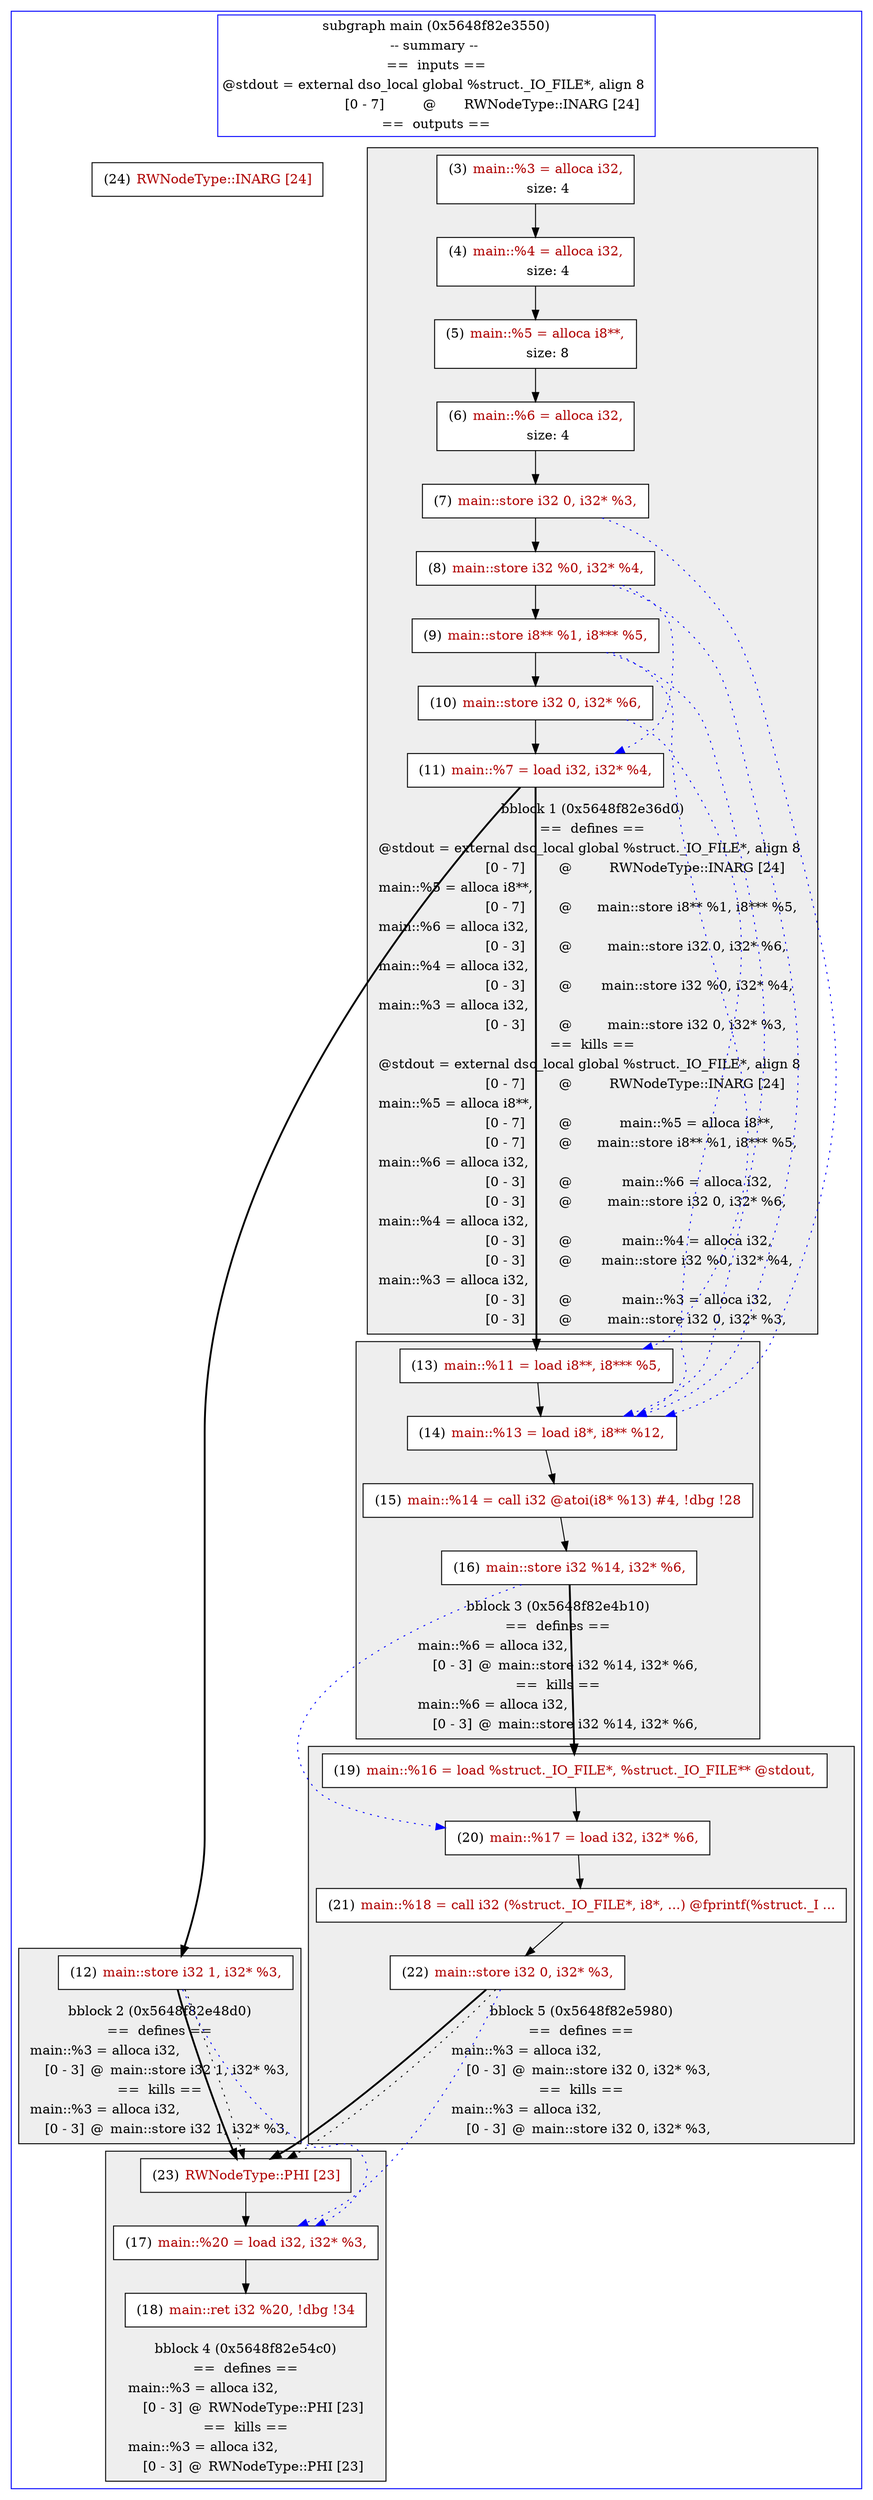 digraph "Data Dependencies Graph" {
  compound=true;

subgraph cluster_subg_0x5648f82e3550 {
  compound=true;

  style=filled;
  fillcolor=white; color=blue;
  label=<<table cellborder="0"><tr><td colspan="4">subgraph main (0x5648f82e3550)</td></tr>
<tr><td colspan="4">-- summary -- </td></tr>
<tr><td colspan="4">==  inputs ==</td></tr><tr><td align="left" colspan="4">@stdout = external dso_local global %struct._IO_FILE*, align 8</td></tr><tr><td>&nbsp;&nbsp;</td><td>[0 - 7]</td><td>@</td><td>RWNodeType::INARG [24]</td></tr>
<tr><td colspan="4">==  outputs ==</td></tr></table>>;
	NODE0x5648f82e8f50 [label=<<table border="0"><tr><td>(24)</td> <td><font color="#af0000">RWNodeType::INARG [24]</font></td></tr>
</table>>
 style=filled fillcolor=white shape=box]
subgraph cluster_bb_0x5648f82e36d0 {
    style=filled;
    fillcolor="#eeeeee";
    color="black";
label=<<table border="0">
<tr><td colspan="4">bblock 1 (0x5648f82e36d0)</td></tr><tr><td colspan="4">==  defines ==</td></tr><tr><td align="left" colspan="4">@stdout = external dso_local global %struct._IO_FILE*, align 8</td></tr><tr><td>&nbsp;&nbsp;</td><td>[0 - 7]</td><td>@</td><td>RWNodeType::INARG [24]</td></tr>
<tr><td align="left" colspan="4">main::%5 = alloca i8**,</td></tr><tr><td>&nbsp;&nbsp;</td><td>[0 - 7]</td><td>@</td><td>main::store i8** %1, i8*** %5,</td></tr>
<tr><td align="left" colspan="4">main::%6 = alloca i32,</td></tr><tr><td>&nbsp;&nbsp;</td><td>[0 - 3]</td><td>@</td><td>main::store i32 0, i32* %6,</td></tr>
<tr><td align="left" colspan="4">main::%4 = alloca i32,</td></tr><tr><td>&nbsp;&nbsp;</td><td>[0 - 3]</td><td>@</td><td>main::store i32 %0, i32* %4,</td></tr>
<tr><td align="left" colspan="4">main::%3 = alloca i32,</td></tr><tr><td>&nbsp;&nbsp;</td><td>[0 - 3]</td><td>@</td><td>main::store i32 0, i32* %3,</td></tr>
<tr><td colspan="4">==  kills ==</td></tr><tr><td align="left" colspan="4">@stdout = external dso_local global %struct._IO_FILE*, align 8</td></tr><tr><td>&nbsp;&nbsp;</td><td>[0 - 7]</td><td>@</td><td>RWNodeType::INARG [24]</td></tr>
<tr><td align="left" colspan="4">main::%5 = alloca i8**,</td></tr><tr><td>&nbsp;&nbsp;</td><td>[0 - 7]</td><td>@</td><td>main::%5 = alloca i8**,</td></tr>
<tr><td>&nbsp;&nbsp;</td><td>[0 - 7]</td><td>@</td><td>main::store i8** %1, i8*** %5,</td></tr>
<tr><td align="left" colspan="4">main::%6 = alloca i32,</td></tr><tr><td>&nbsp;&nbsp;</td><td>[0 - 3]</td><td>@</td><td>main::%6 = alloca i32,</td></tr>
<tr><td>&nbsp;&nbsp;</td><td>[0 - 3]</td><td>@</td><td>main::store i32 0, i32* %6,</td></tr>
<tr><td align="left" colspan="4">main::%4 = alloca i32,</td></tr><tr><td>&nbsp;&nbsp;</td><td>[0 - 3]</td><td>@</td><td>main::%4 = alloca i32,</td></tr>
<tr><td>&nbsp;&nbsp;</td><td>[0 - 3]</td><td>@</td><td>main::store i32 %0, i32* %4,</td></tr>
<tr><td align="left" colspan="4">main::%3 = alloca i32,</td></tr><tr><td>&nbsp;&nbsp;</td><td>[0 - 3]</td><td>@</td><td>main::%3 = alloca i32,</td></tr>
<tr><td>&nbsp;&nbsp;</td><td>[0 - 3]</td><td>@</td><td>main::store i32 0, i32* %3,</td></tr>
</table>>
labelloc=b
	NODE0x5648f82e37a0 [label=<<table border="0"><tr><td>(3)</td> <td><font color="#af0000">main::%3 = alloca i32,</font></td></tr>
<tr><td></td><td>size: 4</td></tr>
</table>>
 style=filled fillcolor=white shape=box]
	NODE0x5648f82e3980 [label=<<table border="0"><tr><td>(4)</td> <td><font color="#af0000">main::%4 = alloca i32,</font></td></tr>
<tr><td></td><td>size: 4</td></tr>
</table>>
 style=filled fillcolor=white shape=box]
	NODE0x5648f82e3b60 [label=<<table border="0"><tr><td>(5)</td> <td><font color="#af0000">main::%5 = alloca i8**,</font></td></tr>
<tr><td></td><td>size: 8</td></tr>
</table>>
 style=filled fillcolor=white shape=box]
	NODE0x5648f82e3d90 [label=<<table border="0"><tr><td>(6)</td> <td><font color="#af0000">main::%6 = alloca i32,</font></td></tr>
<tr><td></td><td>size: 4</td></tr>
</table>>
 style=filled fillcolor=white shape=box]
	NODE0x5648f82e3f70 [label=<<table border="0"><tr><td>(7)</td> <td><font color="#af0000">main::store i32 0, i32* %3,</font></td></tr>
</table>>
 style=filled fillcolor=white shape=box]
	NODE0x5648f82e4150 [label=<<table border="0"><tr><td>(8)</td> <td><font color="#af0000">main::store i32 %0, i32* %4,</font></td></tr>
</table>>
 style=filled fillcolor=white shape=box]
	NODE0x5648f82e4330 [label=<<table border="0"><tr><td>(9)</td> <td><font color="#af0000">main::store i8** %1, i8*** %5,</font></td></tr>
</table>>
 style=filled fillcolor=white shape=box]
	NODE0x5648f82e4510 [label=<<table border="0"><tr><td>(10)</td> <td><font color="#af0000">main::store i32 0, i32* %6,</font></td></tr>
</table>>
 style=filled fillcolor=white shape=box]
	NODE0x5648f82e46f0 [label=<<table border="0"><tr><td>(11)</td> <td><font color="#af0000">main::%7 = load i32, i32* %4,</font></td></tr>
</table>>
 style=filled fillcolor=white shape=box]
}
subgraph cluster_bb_0x5648f82e48d0 {
    style=filled;
    fillcolor="#eeeeee";
    color="black";
label=<<table border="0">
<tr><td colspan="4">bblock 2 (0x5648f82e48d0)</td></tr><tr><td colspan="4">==  defines ==</td></tr><tr><td align="left" colspan="4">main::%3 = alloca i32,</td></tr><tr><td>&nbsp;&nbsp;</td><td>[0 - 3]</td><td>@</td><td>main::store i32 1, i32* %3,</td></tr>
<tr><td colspan="4">==  kills ==</td></tr><tr><td align="left" colspan="4">main::%3 = alloca i32,</td></tr><tr><td>&nbsp;&nbsp;</td><td>[0 - 3]</td><td>@</td><td>main::store i32 1, i32* %3,</td></tr>
</table>>
labelloc=b
	NODE0x5648f82e4930 [label=<<table border="0"><tr><td>(12)</td> <td><font color="#af0000">main::store i32 1, i32* %3,</font></td></tr>
</table>>
 style=filled fillcolor=white shape=box]
}
subgraph cluster_bb_0x5648f82e4b10 {
    style=filled;
    fillcolor="#eeeeee";
    color="black";
label=<<table border="0">
<tr><td colspan="4">bblock 3 (0x5648f82e4b10)</td></tr><tr><td colspan="4">==  defines ==</td></tr><tr><td align="left" colspan="4">main::%6 = alloca i32,</td></tr><tr><td>&nbsp;&nbsp;</td><td>[0 - 3]</td><td>@</td><td>main::store i32 %14, i32* %6,</td></tr>
<tr><td colspan="4">==  kills ==</td></tr><tr><td align="left" colspan="4">main::%6 = alloca i32,</td></tr><tr><td>&nbsp;&nbsp;</td><td>[0 - 3]</td><td>@</td><td>main::store i32 %14, i32* %6,</td></tr>
</table>>
labelloc=b
	NODE0x5648f82e4b70 [label=<<table border="0"><tr><td>(13)</td> <td><font color="#af0000">main::%11 = load i8**, i8*** %5,</font></td></tr>
</table>>
 style=filled fillcolor=white shape=box]
	NODE0x5648f82e4d50 [label=<<table border="0"><tr><td>(14)</td> <td><font color="#af0000">main::%13 = load i8*, i8** %12,</font></td></tr>
</table>>
 style=filled fillcolor=white shape=box]
	NODE0x5648f82e50a0 [label=<<table border="0"><tr><td>(15)</td> <td><font color="#af0000">main::%14 = call i32 @atoi(i8* %13) #4, !dbg !28</font></td></tr>
</table>>
 style=filled fillcolor=white shape=box]
	NODE0x5648f82e5280 [label=<<table border="0"><tr><td>(16)</td> <td><font color="#af0000">main::store i32 %14, i32* %6,</font></td></tr>
</table>>
 style=filled fillcolor=white shape=box]
}
subgraph cluster_bb_0x5648f82e54c0 {
    style=filled;
    fillcolor="#eeeeee";
    color="black";
label=<<table border="0">
<tr><td colspan="4">bblock 4 (0x5648f82e54c0)</td></tr><tr><td colspan="4">==  defines ==</td></tr><tr><td align="left" colspan="4">main::%3 = alloca i32,</td></tr><tr><td>&nbsp;&nbsp;</td><td>[0 - 3]</td><td>@</td><td>RWNodeType::PHI [23]</td></tr>
<tr><td colspan="4">==  kills ==</td></tr><tr><td align="left" colspan="4">main::%3 = alloca i32,</td></tr><tr><td>&nbsp;&nbsp;</td><td>[0 - 3]</td><td>@</td><td>RWNodeType::PHI [23]</td></tr>
</table>>
labelloc=b
	NODE0x5648f82e88a0 [label=<<table border="0"><tr><td>(23)</td> <td><font color="#af0000">RWNodeType::PHI [23]</font></td></tr>
</table>>
 style=filled fillcolor=white shape=box]
	NODE0x5648f82e5520 [label=<<table border="0"><tr><td>(17)</td> <td><font color="#af0000">main::%20 = load i32, i32* %3,</font></td></tr>
</table>>
 style=filled fillcolor=white shape=box]
	NODE0x5648f82e5780 [label=<<table border="0"><tr><td>(18)</td> <td><font color="#af0000">main::ret i32 %20, !dbg !34</font></td></tr>
</table>>
 style=filled fillcolor=white shape=box]
}
subgraph cluster_bb_0x5648f82e5980 {
    style=filled;
    fillcolor="#eeeeee";
    color="black";
label=<<table border="0">
<tr><td colspan="4">bblock 5 (0x5648f82e5980)</td></tr><tr><td colspan="4">==  defines ==</td></tr><tr><td align="left" colspan="4">main::%3 = alloca i32,</td></tr><tr><td>&nbsp;&nbsp;</td><td>[0 - 3]</td><td>@</td><td>main::store i32 0, i32* %3,</td></tr>
<tr><td colspan="4">==  kills ==</td></tr><tr><td align="left" colspan="4">main::%3 = alloca i32,</td></tr><tr><td>&nbsp;&nbsp;</td><td>[0 - 3]</td><td>@</td><td>main::store i32 0, i32* %3,</td></tr>
</table>>
labelloc=b
	NODE0x5648f82e59e0 [label=<<table border="0"><tr><td>(19)</td> <td><font color="#af0000">main::%16 = load %struct._IO_FILE*, %struct._IO_FILE** @stdout,</font></td></tr>
</table>>
 style=filled fillcolor=white shape=box]
	NODE0x5648f82e5c40 [label=<<table border="0"><tr><td>(20)</td> <td><font color="#af0000">main::%17 = load i32, i32* %6,</font></td></tr>
</table>>
 style=filled fillcolor=white shape=box]
	NODE0x5648f82e5e80 [label=<<table border="0"><tr><td>(21)</td> <td><font color="#af0000">main::%18 = call i32 (%struct._IO_FILE*, i8*, ...) @fprintf(%struct._I ...</font></td></tr>
</table>>
 style=filled fillcolor=white shape=box]
	NODE0x5648f82e6080 [label=<<table border="0"><tr><td>(22)</td> <td><font color="#af0000">main::store i32 0, i32* %3,</font></td></tr>
</table>>
 style=filled fillcolor=white shape=box]
}
}
	NODE0x5648f82e37a0->NODE0x5648f82e3980 [constraint=true]
	NODE0x5648f82e3980->NODE0x5648f82e3b60 [constraint=true]
	NODE0x5648f82e3b60->NODE0x5648f82e3d90 [constraint=true]
	NODE0x5648f82e3d90->NODE0x5648f82e3f70 [constraint=true]
	NODE0x5648f82e3f70->NODE0x5648f82e4150 [constraint=true]
	NODE0x5648f82e4150->NODE0x5648f82e4330 [constraint=true]
	NODE0x5648f82e4330->NODE0x5648f82e4510 [constraint=true]
	NODE0x5648f82e4510->NODE0x5648f82e46f0 [constraint=true]

	NODE0x5648f82e46f0 -> NODE0x5648f82e4930 [penwidth=2 constraint=true lhead="cluster_bb_0x5648f82e36d0" ltail="cluster_bb_0x5648f82e48d0"]
	NODE0x5648f82e46f0 -> NODE0x5648f82e4b70 [penwidth=2 constraint=true lhead="cluster_bb_0x5648f82e36d0" ltail="cluster_bb_0x5648f82e4b10"]

	NODE0x5648f82e4930 -> NODE0x5648f82e88a0 [penwidth=2 constraint=true lhead="cluster_bb_0x5648f82e48d0" ltail="cluster_bb_0x5648f82e54c0"]
	NODE0x5648f82e4b70->NODE0x5648f82e4d50 [constraint=true]
	NODE0x5648f82e4d50->NODE0x5648f82e50a0 [constraint=true]
	NODE0x5648f82e50a0->NODE0x5648f82e5280 [constraint=true]

	NODE0x5648f82e5280 -> NODE0x5648f82e59e0 [penwidth=2 constraint=true lhead="cluster_bb_0x5648f82e4b10" ltail="cluster_bb_0x5648f82e5980"]
	NODE0x5648f82e88a0->NODE0x5648f82e5520 [constraint=true]
	NODE0x5648f82e5520->NODE0x5648f82e5780 [constraint=true]

	NODE0x5648f82e59e0->NODE0x5648f82e5c40 [constraint=true]
	NODE0x5648f82e5c40->NODE0x5648f82e5e80 [constraint=true]
	NODE0x5648f82e5e80->NODE0x5648f82e6080 [constraint=true]

	NODE0x5648f82e6080 -> NODE0x5648f82e88a0 [penwidth=2 constraint=true lhead="cluster_bb_0x5648f82e5980" ltail="cluster_bb_0x5648f82e54c0"]
	NODE0x5648f82e4150->NODE0x5648f82e46f0 [style=dotted constraint=false color=blue]
	NODE0x5648f82e4330->NODE0x5648f82e4b70 [style=dotted constraint=false color=blue]
	NODE0x5648f82e3f70->NODE0x5648f82e4d50 [style=dotted constraint=false color=blue]
	NODE0x5648f82e4150->NODE0x5648f82e4d50 [style=dotted constraint=false color=blue]
	NODE0x5648f82e4330->NODE0x5648f82e4d50 [style=dotted constraint=false color=blue]
	NODE0x5648f82e4510->NODE0x5648f82e4d50 [style=dotted constraint=false color=blue]
	NODE0x5648f82e4930->NODE0x5648f82e88a0 [style=dotted constraint=false]
	NODE0x5648f82e6080->NODE0x5648f82e88a0 [style=dotted constraint=false]
	NODE0x5648f82e4930->NODE0x5648f82e5520 [style=dotted constraint=false color=blue]
	NODE0x5648f82e6080->NODE0x5648f82e5520 [style=dotted constraint=false color=blue]
	NODE0x5648f82e5280->NODE0x5648f82e5c40 [style=dotted constraint=false color=blue]
}
